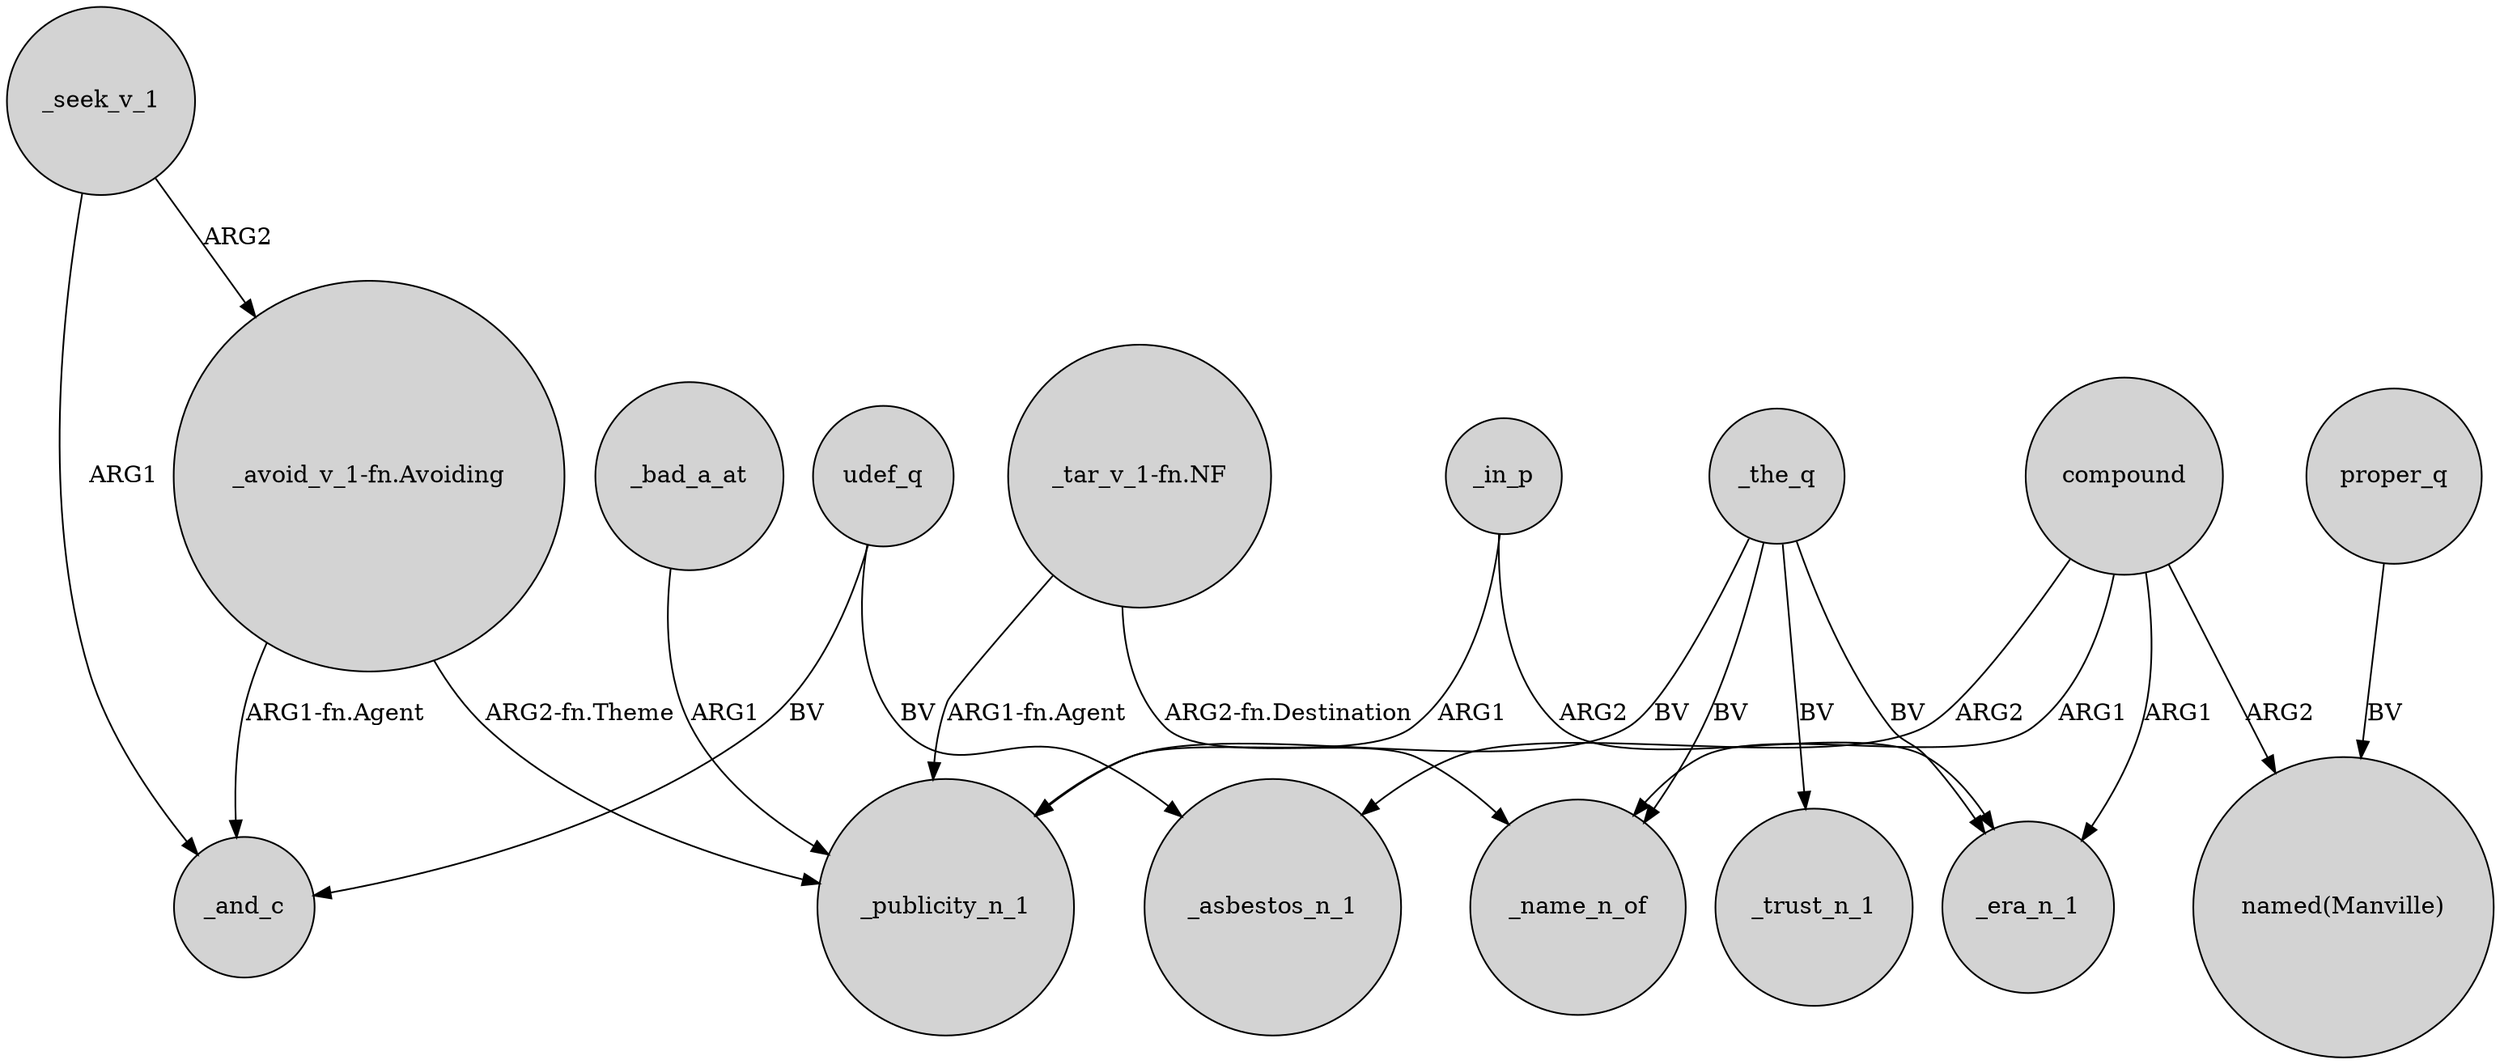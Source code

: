 digraph {
	node [shape=circle style=filled]
	"_avoid_v_1-fn.Avoiding" -> _and_c [label="ARG1-fn.Agent"]
	_in_p -> _publicity_n_1 [label=ARG1]
	"_tar_v_1-fn.NF" -> _name_n_of [label="ARG2-fn.Destination"]
	compound -> _era_n_1 [label=ARG1]
	proper_q -> "named(Manville)" [label=BV]
	_the_q -> _publicity_n_1 [label=BV]
	"_tar_v_1-fn.NF" -> _publicity_n_1 [label="ARG1-fn.Agent"]
	_seek_v_1 -> _and_c [label=ARG1]
	_the_q -> _era_n_1 [label=BV]
	udef_q -> _asbestos_n_1 [label=BV]
	_the_q -> _trust_n_1 [label=BV]
	_seek_v_1 -> "_avoid_v_1-fn.Avoiding" [label=ARG2]
	_bad_a_at -> _publicity_n_1 [label=ARG1]
	compound -> _name_n_of [label=ARG1]
	_in_p -> _era_n_1 [label=ARG2]
	_the_q -> _name_n_of [label=BV]
	udef_q -> _and_c [label=BV]
	compound -> "named(Manville)" [label=ARG2]
	compound -> _asbestos_n_1 [label=ARG2]
	"_avoid_v_1-fn.Avoiding" -> _publicity_n_1 [label="ARG2-fn.Theme"]
}
